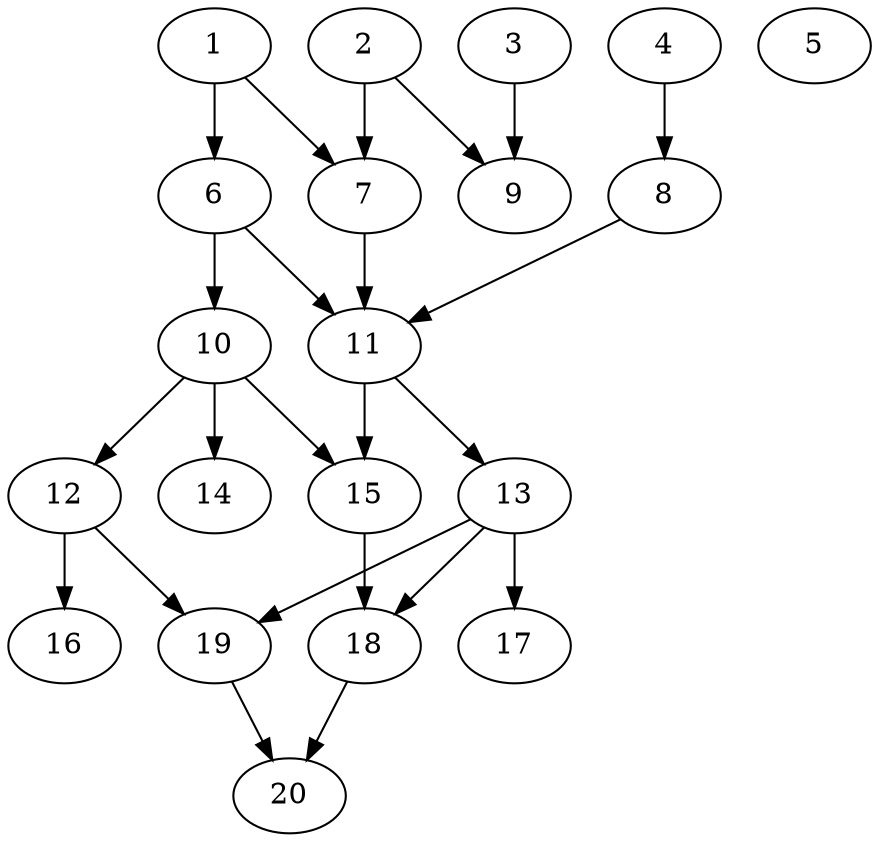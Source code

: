 // DAG automatically generated by daggen at Tue Jul 23 14:27:02 2019
// ./daggen --dot -n 20 --ccr 0.3 --fat 0.5 --regular 0.5 --density 0.7 --mindata 5242880 --maxdata 52428800 
digraph G {
  1 [size="35123200", alpha="0.06", expect_size="10536960"] 
  1 -> 6 [size ="10536960"]
  1 -> 7 [size ="10536960"]
  2 [size="79769600", alpha="0.10", expect_size="23930880"] 
  2 -> 7 [size ="23930880"]
  2 -> 9 [size ="23930880"]
  3 [size="164253013", alpha="0.06", expect_size="49275904"] 
  3 -> 9 [size ="49275904"]
  4 [size="51367253", alpha="0.08", expect_size="15410176"] 
  4 -> 8 [size ="15410176"]
  5 [size="174056107", alpha="0.07", expect_size="52216832"] 
  6 [size="19408213", alpha="0.02", expect_size="5822464"] 
  6 -> 10 [size ="5822464"]
  6 -> 11 [size ="5822464"]
  7 [size="152470187", alpha="0.08", expect_size="45741056"] 
  7 -> 11 [size ="45741056"]
  8 [size="46506667", alpha="0.15", expect_size="13952000"] 
  8 -> 11 [size ="13952000"]
  9 [size="162218667", alpha="0.06", expect_size="48665600"] 
  10 [size="22155947", alpha="0.00", expect_size="6646784"] 
  10 -> 12 [size ="6646784"]
  10 -> 14 [size ="6646784"]
  10 -> 15 [size ="6646784"]
  11 [size="101986987", alpha="0.07", expect_size="30596096"] 
  11 -> 13 [size ="30596096"]
  11 -> 15 [size ="30596096"]
  12 [size="146708480", alpha="0.11", expect_size="44012544"] 
  12 -> 16 [size ="44012544"]
  12 -> 19 [size ="44012544"]
  13 [size="64436907", alpha="0.10", expect_size="19331072"] 
  13 -> 17 [size ="19331072"]
  13 -> 18 [size ="19331072"]
  13 -> 19 [size ="19331072"]
  14 [size="112469333", alpha="0.08", expect_size="33740800"] 
  15 [size="172789760", alpha="0.17", expect_size="51836928"] 
  15 -> 18 [size ="51836928"]
  16 [size="67703467", alpha="0.19", expect_size="20311040"] 
  17 [size="79499947", alpha="0.13", expect_size="23849984"] 
  18 [size="140342613", alpha="0.00", expect_size="42102784"] 
  18 -> 20 [size ="42102784"]
  19 [size="101208747", alpha="0.06", expect_size="30362624"] 
  19 -> 20 [size ="30362624"]
  20 [size="146961067", alpha="0.03", expect_size="44088320"] 
}
